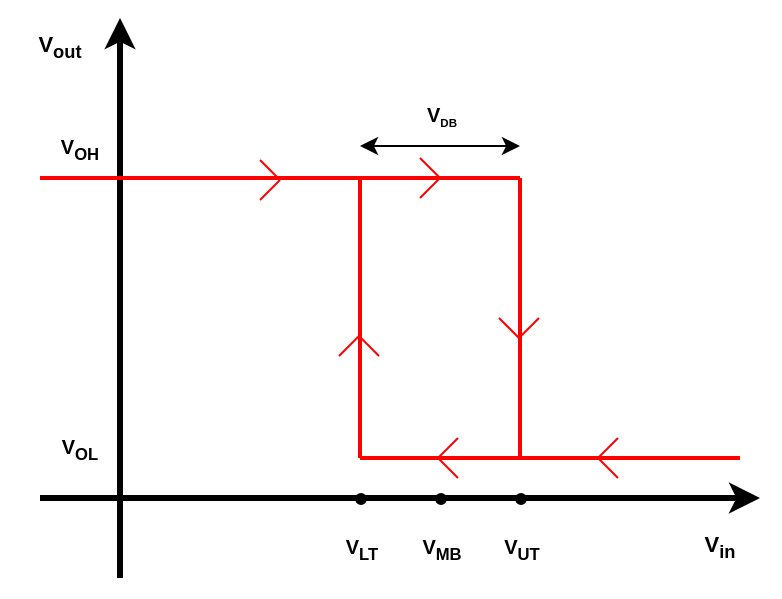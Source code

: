 <mxfile version="25.0.1">
  <diagram name="Trang-1" id="5OFyY36odjxtPblNbvXw">
    <mxGraphModel dx="838" dy="443" grid="1" gridSize="10" guides="1" tooltips="1" connect="1" arrows="1" fold="1" page="1" pageScale="1" pageWidth="1654" pageHeight="2336" math="0" shadow="0">
      <root>
        <mxCell id="0" />
        <mxCell id="1" parent="0" />
        <mxCell id="ksjvDGYtsQBOhp1BjIn4-34" value="" style="group;fillColor=none;" vertex="1" connectable="0" parent="1">
          <mxGeometry x="589.5" y="359" width="20" height="10" as="geometry" />
        </mxCell>
        <mxCell id="ksjvDGYtsQBOhp1BjIn4-32" value="" style="endArrow=none;html=1;rounded=0;strokeColor=#FF0000;" edge="1" parent="ksjvDGYtsQBOhp1BjIn4-34">
          <mxGeometry width="50" height="50" relative="1" as="geometry">
            <mxPoint y="10" as="sourcePoint" />
            <mxPoint x="10" as="targetPoint" />
          </mxGeometry>
        </mxCell>
        <mxCell id="ksjvDGYtsQBOhp1BjIn4-33" value="" style="endArrow=none;html=1;rounded=0;strokeColor=#ff0000;" edge="1" parent="ksjvDGYtsQBOhp1BjIn4-34">
          <mxGeometry width="50" height="50" relative="1" as="geometry">
            <mxPoint x="20" y="10" as="sourcePoint" />
            <mxPoint x="10" as="targetPoint" />
          </mxGeometry>
        </mxCell>
        <mxCell id="ksjvDGYtsQBOhp1BjIn4-1" value="" style="endArrow=classic;html=1;rounded=0;strokeWidth=3;" edge="1" parent="1">
          <mxGeometry width="50" height="50" relative="1" as="geometry">
            <mxPoint x="480" y="480" as="sourcePoint" />
            <mxPoint x="480" y="200" as="targetPoint" />
          </mxGeometry>
        </mxCell>
        <mxCell id="ksjvDGYtsQBOhp1BjIn4-2" value="" style="endArrow=classic;html=1;rounded=0;strokeWidth=3;" edge="1" parent="1">
          <mxGeometry width="50" height="50" relative="1" as="geometry">
            <mxPoint x="440" y="440" as="sourcePoint" />
            <mxPoint x="800" y="440" as="targetPoint" />
          </mxGeometry>
        </mxCell>
        <mxCell id="ksjvDGYtsQBOhp1BjIn4-3" value="" style="endArrow=none;html=1;rounded=0;strokeColor=#ff0000;strokeWidth=2;" edge="1" parent="1">
          <mxGeometry width="50" height="50" relative="1" as="geometry">
            <mxPoint x="440" y="280" as="sourcePoint" />
            <mxPoint x="680" y="280" as="targetPoint" />
          </mxGeometry>
        </mxCell>
        <mxCell id="ksjvDGYtsQBOhp1BjIn4-4" value="" style="endArrow=none;html=1;rounded=0;strokeColor=#ff0000;strokeWidth=2;" edge="1" parent="1">
          <mxGeometry width="50" height="50" relative="1" as="geometry">
            <mxPoint x="680" y="280" as="sourcePoint" />
            <mxPoint x="680" y="420" as="targetPoint" />
          </mxGeometry>
        </mxCell>
        <mxCell id="ksjvDGYtsQBOhp1BjIn4-5" value="" style="endArrow=none;html=1;rounded=0;strokeColor=#ff0000;strokeWidth=2;" edge="1" parent="1">
          <mxGeometry width="50" height="50" relative="1" as="geometry">
            <mxPoint x="600" y="420" as="sourcePoint" />
            <mxPoint x="790" y="420" as="targetPoint" />
          </mxGeometry>
        </mxCell>
        <mxCell id="ksjvDGYtsQBOhp1BjIn4-6" value="" style="endArrow=none;html=1;rounded=0;strokeColor=#ff0000;strokeWidth=2;" edge="1" parent="1">
          <mxGeometry width="50" height="50" relative="1" as="geometry">
            <mxPoint x="600" y="280" as="sourcePoint" />
            <mxPoint x="600" y="420" as="targetPoint" />
          </mxGeometry>
        </mxCell>
        <mxCell id="ksjvDGYtsQBOhp1BjIn4-19" value="" style="ellipse;whiteSpace=wrap;html=1;aspect=fixed;fillColor=#000000;perimeterSpacing=0;strokeWidth=1;spacing=2;" vertex="1" parent="1">
          <mxGeometry x="638" y="438" width="5" height="5" as="geometry" />
        </mxCell>
        <mxCell id="ksjvDGYtsQBOhp1BjIn4-20" value="" style="ellipse;whiteSpace=wrap;html=1;aspect=fixed;fillColor=#000000;perimeterSpacing=0;strokeWidth=1;spacing=2;" vertex="1" parent="1">
          <mxGeometry x="678" y="438" width="5" height="5" as="geometry" />
        </mxCell>
        <mxCell id="ksjvDGYtsQBOhp1BjIn4-21" value="" style="ellipse;whiteSpace=wrap;html=1;aspect=fixed;fillColor=#000000;perimeterSpacing=0;strokeWidth=1;spacing=2;" vertex="1" parent="1">
          <mxGeometry x="598" y="438" width="5" height="5" as="geometry" />
        </mxCell>
        <mxCell id="ksjvDGYtsQBOhp1BjIn4-22" value="&lt;div&gt;V&lt;sub&gt;in&lt;/sub&gt;&lt;/div&gt;" style="text;html=1;align=center;verticalAlign=middle;whiteSpace=wrap;rounded=0;fontStyle=1;fontSize=11;" vertex="1" parent="1">
          <mxGeometry x="750" y="450" width="60" height="30" as="geometry" />
        </mxCell>
        <mxCell id="ksjvDGYtsQBOhp1BjIn4-23" value="&lt;div&gt;V&lt;sub&gt;out&lt;/sub&gt;&lt;/div&gt;" style="text;html=1;align=center;verticalAlign=middle;whiteSpace=wrap;rounded=0;fontStyle=1;fontSize=11;" vertex="1" parent="1">
          <mxGeometry x="420" y="200" width="60" height="30" as="geometry" />
        </mxCell>
        <mxCell id="ksjvDGYtsQBOhp1BjIn4-27" value="V&lt;sub&gt;LT&lt;/sub&gt;" style="text;html=1;align=center;verticalAlign=middle;whiteSpace=wrap;rounded=0;fontStyle=1;fontSize=10;" vertex="1" parent="1">
          <mxGeometry x="570.5" y="450" width="60" height="30" as="geometry" />
        </mxCell>
        <mxCell id="ksjvDGYtsQBOhp1BjIn4-28" value="V&lt;sub&gt;MB&lt;/sub&gt;" style="text;html=1;align=center;verticalAlign=middle;whiteSpace=wrap;rounded=0;fontStyle=1;fontSize=10;" vertex="1" parent="1">
          <mxGeometry x="610.5" y="450" width="60" height="30" as="geometry" />
        </mxCell>
        <mxCell id="ksjvDGYtsQBOhp1BjIn4-29" value="V&lt;sub&gt;UT&lt;/sub&gt;" style="text;html=1;align=center;verticalAlign=middle;whiteSpace=wrap;rounded=0;fontStyle=1;fontSize=10;" vertex="1" parent="1">
          <mxGeometry x="650.5" y="450" width="60" height="30" as="geometry" />
        </mxCell>
        <mxCell id="ksjvDGYtsQBOhp1BjIn4-30" value="V&lt;sub&gt;OH&lt;/sub&gt;" style="text;html=1;align=center;verticalAlign=middle;whiteSpace=wrap;rounded=0;fontStyle=1;fontSize=10;" vertex="1" parent="1">
          <mxGeometry x="430" y="250" width="60" height="30" as="geometry" />
        </mxCell>
        <mxCell id="ksjvDGYtsQBOhp1BjIn4-31" value="V&lt;sub&gt;OL&lt;/sub&gt;" style="text;html=1;align=center;verticalAlign=middle;whiteSpace=wrap;rounded=0;fontStyle=1;fontSize=10;" vertex="1" parent="1">
          <mxGeometry x="430" y="400" width="60" height="30" as="geometry" />
        </mxCell>
        <mxCell id="ksjvDGYtsQBOhp1BjIn4-35" value="" style="group;fillColor=none;rotation=-90;" vertex="1" connectable="0" parent="1">
          <mxGeometry x="634" y="415" width="20" height="10" as="geometry" />
        </mxCell>
        <mxCell id="ksjvDGYtsQBOhp1BjIn4-36" value="" style="endArrow=none;html=1;rounded=0;strokeColor=#FF0000;" edge="1" parent="ksjvDGYtsQBOhp1BjIn4-35">
          <mxGeometry width="50" height="50" relative="1" as="geometry">
            <mxPoint x="15" y="15" as="sourcePoint" />
            <mxPoint x="5" y="5" as="targetPoint" />
          </mxGeometry>
        </mxCell>
        <mxCell id="ksjvDGYtsQBOhp1BjIn4-37" value="" style="endArrow=none;html=1;rounded=0;strokeColor=#ff0000;" edge="1" parent="ksjvDGYtsQBOhp1BjIn4-35">
          <mxGeometry width="50" height="50" relative="1" as="geometry">
            <mxPoint x="15" y="-5" as="sourcePoint" />
            <mxPoint x="5" y="5" as="targetPoint" />
          </mxGeometry>
        </mxCell>
        <mxCell id="ksjvDGYtsQBOhp1BjIn4-38" value="" style="group;fillColor=none;rotation=-90;" vertex="1" connectable="0" parent="1">
          <mxGeometry x="714" y="415" width="20" height="10" as="geometry" />
        </mxCell>
        <mxCell id="ksjvDGYtsQBOhp1BjIn4-39" value="" style="endArrow=none;html=1;rounded=0;strokeColor=#FF0000;" edge="1" parent="ksjvDGYtsQBOhp1BjIn4-38">
          <mxGeometry width="50" height="50" relative="1" as="geometry">
            <mxPoint x="15" y="15" as="sourcePoint" />
            <mxPoint x="5" y="5" as="targetPoint" />
          </mxGeometry>
        </mxCell>
        <mxCell id="ksjvDGYtsQBOhp1BjIn4-40" value="" style="endArrow=none;html=1;rounded=0;strokeColor=#ff0000;" edge="1" parent="ksjvDGYtsQBOhp1BjIn4-38">
          <mxGeometry width="50" height="50" relative="1" as="geometry">
            <mxPoint x="15" y="-5" as="sourcePoint" />
            <mxPoint x="5" y="5" as="targetPoint" />
          </mxGeometry>
        </mxCell>
        <mxCell id="ksjvDGYtsQBOhp1BjIn4-41" value="" style="group;fillColor=none;rotation=-180;" vertex="1" connectable="0" parent="1">
          <mxGeometry x="669.5" y="350" width="20" height="10" as="geometry" />
        </mxCell>
        <mxCell id="ksjvDGYtsQBOhp1BjIn4-42" value="" style="endArrow=none;html=1;rounded=0;strokeColor=#FF0000;" edge="1" parent="ksjvDGYtsQBOhp1BjIn4-41">
          <mxGeometry width="50" height="50" relative="1" as="geometry">
            <mxPoint x="20" as="sourcePoint" />
            <mxPoint x="10" y="10" as="targetPoint" />
          </mxGeometry>
        </mxCell>
        <mxCell id="ksjvDGYtsQBOhp1BjIn4-43" value="" style="endArrow=none;html=1;rounded=0;strokeColor=#ff0000;" edge="1" parent="ksjvDGYtsQBOhp1BjIn4-41">
          <mxGeometry width="50" height="50" relative="1" as="geometry">
            <mxPoint as="sourcePoint" />
            <mxPoint x="10" y="10" as="targetPoint" />
          </mxGeometry>
        </mxCell>
        <mxCell id="ksjvDGYtsQBOhp1BjIn4-44" value="" style="group;fillColor=none;rotation=90;" vertex="1" connectable="0" parent="1">
          <mxGeometry x="625" y="275" width="20" height="10" as="geometry" />
        </mxCell>
        <mxCell id="ksjvDGYtsQBOhp1BjIn4-45" value="" style="endArrow=none;html=1;rounded=0;strokeColor=#FF0000;" edge="1" parent="ksjvDGYtsQBOhp1BjIn4-44">
          <mxGeometry width="50" height="50" relative="1" as="geometry">
            <mxPoint x="5" y="-5" as="sourcePoint" />
            <mxPoint x="15" y="5" as="targetPoint" />
          </mxGeometry>
        </mxCell>
        <mxCell id="ksjvDGYtsQBOhp1BjIn4-46" value="" style="endArrow=none;html=1;rounded=0;strokeColor=#ff0000;" edge="1" parent="ksjvDGYtsQBOhp1BjIn4-44">
          <mxGeometry width="50" height="50" relative="1" as="geometry">
            <mxPoint x="5" y="15" as="sourcePoint" />
            <mxPoint x="15" y="5" as="targetPoint" />
          </mxGeometry>
        </mxCell>
        <mxCell id="ksjvDGYtsQBOhp1BjIn4-47" value="" style="group;fillColor=none;rotation=90;" vertex="1" connectable="0" parent="1">
          <mxGeometry x="545" y="276" width="20" height="10" as="geometry" />
        </mxCell>
        <mxCell id="ksjvDGYtsQBOhp1BjIn4-48" value="" style="endArrow=none;html=1;rounded=0;strokeColor=#FF0000;" edge="1" parent="ksjvDGYtsQBOhp1BjIn4-47">
          <mxGeometry width="50" height="50" relative="1" as="geometry">
            <mxPoint x="5" y="-5" as="sourcePoint" />
            <mxPoint x="15" y="5" as="targetPoint" />
          </mxGeometry>
        </mxCell>
        <mxCell id="ksjvDGYtsQBOhp1BjIn4-49" value="" style="endArrow=none;html=1;rounded=0;strokeColor=#ff0000;" edge="1" parent="ksjvDGYtsQBOhp1BjIn4-47">
          <mxGeometry width="50" height="50" relative="1" as="geometry">
            <mxPoint x="5" y="15" as="sourcePoint" />
            <mxPoint x="15" y="5" as="targetPoint" />
          </mxGeometry>
        </mxCell>
        <mxCell id="ksjvDGYtsQBOhp1BjIn4-50" value="" style="endArrow=classic;startArrow=classic;html=1;rounded=0;" edge="1" parent="1">
          <mxGeometry width="50" height="50" relative="1" as="geometry">
            <mxPoint x="600" y="264" as="sourcePoint" />
            <mxPoint x="680" y="264" as="targetPoint" />
          </mxGeometry>
        </mxCell>
        <mxCell id="ksjvDGYtsQBOhp1BjIn4-51" value="V&lt;span style=&quot;font-size: 6.944px;&quot;&gt;&lt;sub&gt;DB&lt;/sub&gt;&lt;/span&gt;" style="text;html=1;align=center;verticalAlign=middle;whiteSpace=wrap;rounded=0;fontStyle=1;fontSize=10;" vertex="1" parent="1">
          <mxGeometry x="610.5" y="234" width="60" height="30" as="geometry" />
        </mxCell>
      </root>
    </mxGraphModel>
  </diagram>
</mxfile>
